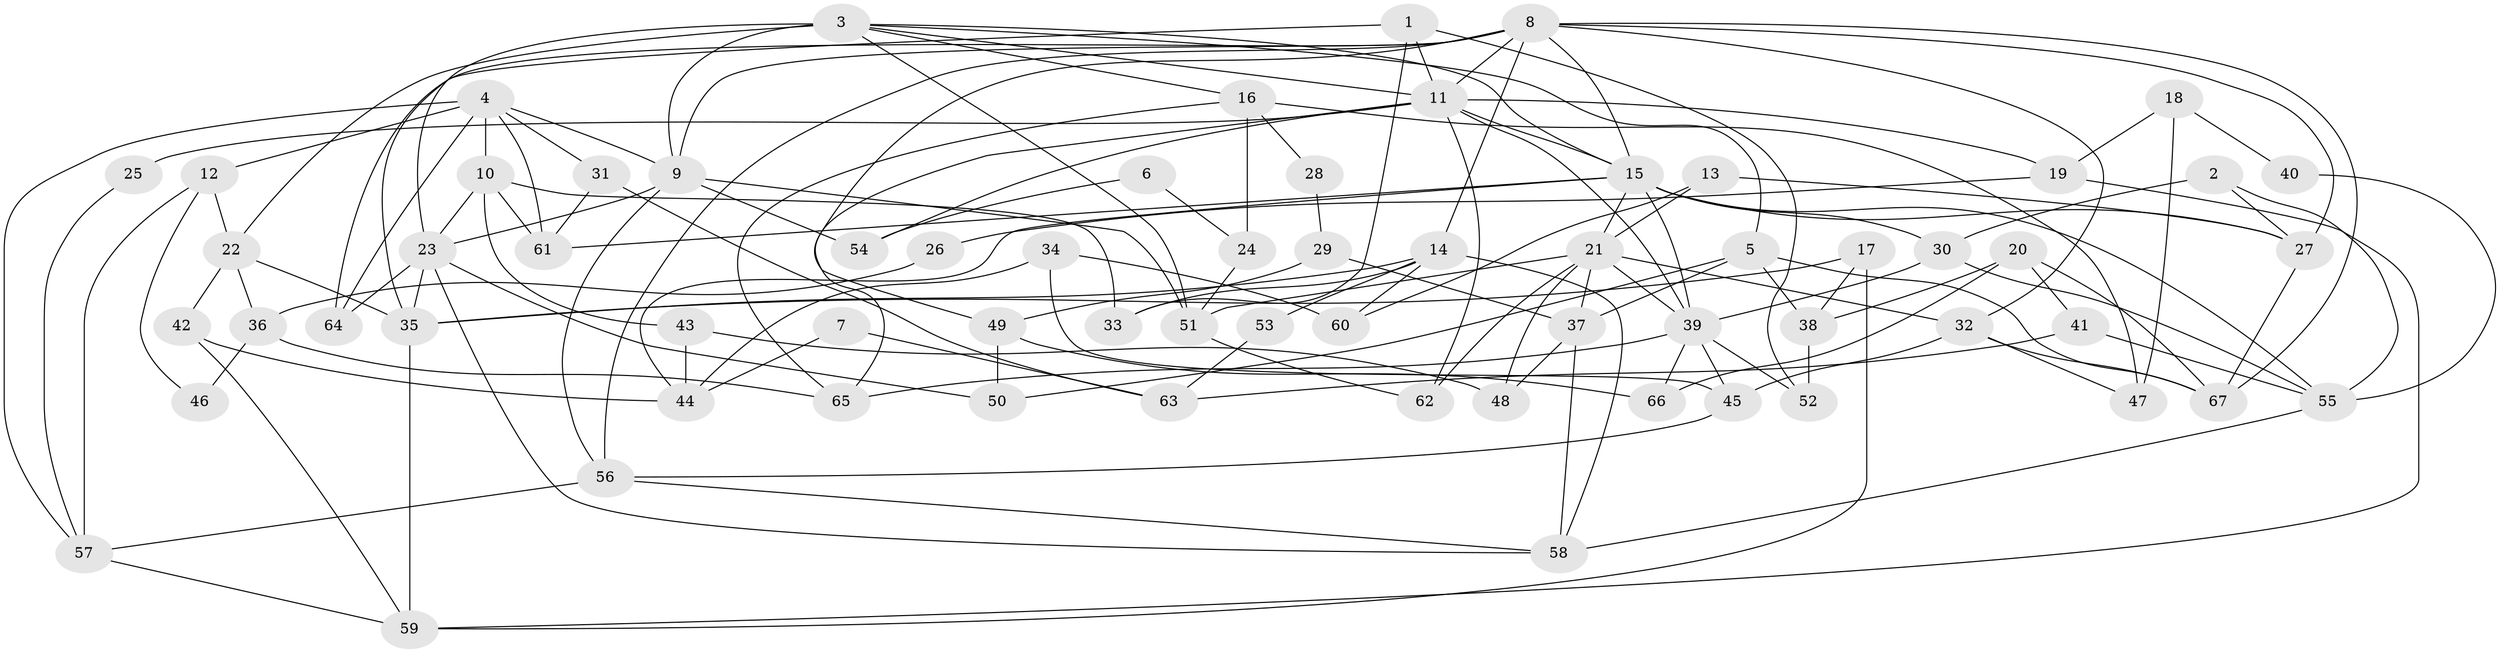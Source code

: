// original degree distribution, {4: 0.26881720430107525, 3: 0.3333333333333333, 7: 0.03225806451612903, 5: 0.1827956989247312, 2: 0.08602150537634409, 6: 0.08602150537634409, 9: 0.010752688172043012}
// Generated by graph-tools (version 1.1) at 2025/50/03/04/25 22:50:51]
// undirected, 67 vertices, 145 edges
graph export_dot {
  node [color=gray90,style=filled];
  1;
  2;
  3;
  4;
  5;
  6;
  7;
  8;
  9;
  10;
  11;
  12;
  13;
  14;
  15;
  16;
  17;
  18;
  19;
  20;
  21;
  22;
  23;
  24;
  25;
  26;
  27;
  28;
  29;
  30;
  31;
  32;
  33;
  34;
  35;
  36;
  37;
  38;
  39;
  40;
  41;
  42;
  43;
  44;
  45;
  46;
  47;
  48;
  49;
  50;
  51;
  52;
  53;
  54;
  55;
  56;
  57;
  58;
  59;
  60;
  61;
  62;
  63;
  64;
  65;
  66;
  67;
  1 -- 11 [weight=1.0];
  1 -- 33 [weight=1.0];
  1 -- 35 [weight=1.0];
  1 -- 52 [weight=1.0];
  2 -- 27 [weight=1.0];
  2 -- 30 [weight=1.0];
  2 -- 55 [weight=1.0];
  3 -- 5 [weight=1.0];
  3 -- 9 [weight=1.0];
  3 -- 11 [weight=1.0];
  3 -- 15 [weight=1.0];
  3 -- 16 [weight=1.0];
  3 -- 22 [weight=2.0];
  3 -- 23 [weight=1.0];
  3 -- 51 [weight=2.0];
  4 -- 9 [weight=1.0];
  4 -- 10 [weight=1.0];
  4 -- 12 [weight=1.0];
  4 -- 31 [weight=1.0];
  4 -- 57 [weight=1.0];
  4 -- 61 [weight=1.0];
  4 -- 64 [weight=1.0];
  5 -- 37 [weight=1.0];
  5 -- 38 [weight=1.0];
  5 -- 50 [weight=1.0];
  5 -- 67 [weight=1.0];
  6 -- 24 [weight=1.0];
  6 -- 54 [weight=1.0];
  7 -- 44 [weight=1.0];
  7 -- 63 [weight=1.0];
  8 -- 9 [weight=1.0];
  8 -- 11 [weight=2.0];
  8 -- 14 [weight=1.0];
  8 -- 15 [weight=2.0];
  8 -- 27 [weight=1.0];
  8 -- 32 [weight=1.0];
  8 -- 49 [weight=1.0];
  8 -- 56 [weight=1.0];
  8 -- 64 [weight=1.0];
  8 -- 67 [weight=1.0];
  9 -- 23 [weight=1.0];
  9 -- 51 [weight=2.0];
  9 -- 54 [weight=1.0];
  9 -- 56 [weight=1.0];
  10 -- 23 [weight=1.0];
  10 -- 33 [weight=1.0];
  10 -- 43 [weight=1.0];
  10 -- 61 [weight=1.0];
  11 -- 15 [weight=3.0];
  11 -- 19 [weight=1.0];
  11 -- 25 [weight=2.0];
  11 -- 39 [weight=1.0];
  11 -- 54 [weight=1.0];
  11 -- 62 [weight=1.0];
  11 -- 65 [weight=1.0];
  12 -- 22 [weight=1.0];
  12 -- 46 [weight=1.0];
  12 -- 57 [weight=1.0];
  13 -- 21 [weight=1.0];
  13 -- 27 [weight=1.0];
  13 -- 60 [weight=1.0];
  14 -- 33 [weight=1.0];
  14 -- 35 [weight=1.0];
  14 -- 53 [weight=1.0];
  14 -- 58 [weight=1.0];
  14 -- 60 [weight=1.0];
  15 -- 21 [weight=1.0];
  15 -- 27 [weight=1.0];
  15 -- 30 [weight=1.0];
  15 -- 39 [weight=1.0];
  15 -- 44 [weight=1.0];
  15 -- 55 [weight=1.0];
  15 -- 61 [weight=1.0];
  16 -- 24 [weight=1.0];
  16 -- 28 [weight=1.0];
  16 -- 47 [weight=1.0];
  16 -- 65 [weight=1.0];
  17 -- 35 [weight=1.0];
  17 -- 38 [weight=1.0];
  17 -- 59 [weight=1.0];
  18 -- 19 [weight=1.0];
  18 -- 40 [weight=1.0];
  18 -- 47 [weight=1.0];
  19 -- 26 [weight=1.0];
  19 -- 59 [weight=1.0];
  20 -- 38 [weight=1.0];
  20 -- 41 [weight=1.0];
  20 -- 66 [weight=1.0];
  20 -- 67 [weight=1.0];
  21 -- 32 [weight=1.0];
  21 -- 37 [weight=1.0];
  21 -- 39 [weight=2.0];
  21 -- 48 [weight=1.0];
  21 -- 51 [weight=1.0];
  21 -- 62 [weight=1.0];
  22 -- 35 [weight=1.0];
  22 -- 36 [weight=1.0];
  22 -- 42 [weight=1.0];
  23 -- 35 [weight=1.0];
  23 -- 50 [weight=1.0];
  23 -- 58 [weight=1.0];
  23 -- 64 [weight=1.0];
  24 -- 51 [weight=1.0];
  25 -- 57 [weight=1.0];
  26 -- 36 [weight=1.0];
  27 -- 67 [weight=1.0];
  28 -- 29 [weight=1.0];
  29 -- 37 [weight=1.0];
  29 -- 49 [weight=1.0];
  30 -- 39 [weight=1.0];
  30 -- 55 [weight=1.0];
  31 -- 61 [weight=1.0];
  31 -- 63 [weight=1.0];
  32 -- 45 [weight=1.0];
  32 -- 47 [weight=1.0];
  32 -- 67 [weight=1.0];
  34 -- 44 [weight=1.0];
  34 -- 45 [weight=1.0];
  34 -- 60 [weight=1.0];
  35 -- 59 [weight=1.0];
  36 -- 46 [weight=1.0];
  36 -- 65 [weight=1.0];
  37 -- 48 [weight=1.0];
  37 -- 58 [weight=1.0];
  38 -- 52 [weight=1.0];
  39 -- 45 [weight=1.0];
  39 -- 52 [weight=1.0];
  39 -- 65 [weight=1.0];
  39 -- 66 [weight=1.0];
  40 -- 55 [weight=1.0];
  41 -- 55 [weight=1.0];
  41 -- 63 [weight=1.0];
  42 -- 44 [weight=1.0];
  42 -- 59 [weight=1.0];
  43 -- 44 [weight=1.0];
  43 -- 48 [weight=1.0];
  45 -- 56 [weight=1.0];
  49 -- 50 [weight=1.0];
  49 -- 66 [weight=1.0];
  51 -- 62 [weight=1.0];
  53 -- 63 [weight=1.0];
  55 -- 58 [weight=1.0];
  56 -- 57 [weight=1.0];
  56 -- 58 [weight=1.0];
  57 -- 59 [weight=1.0];
}
